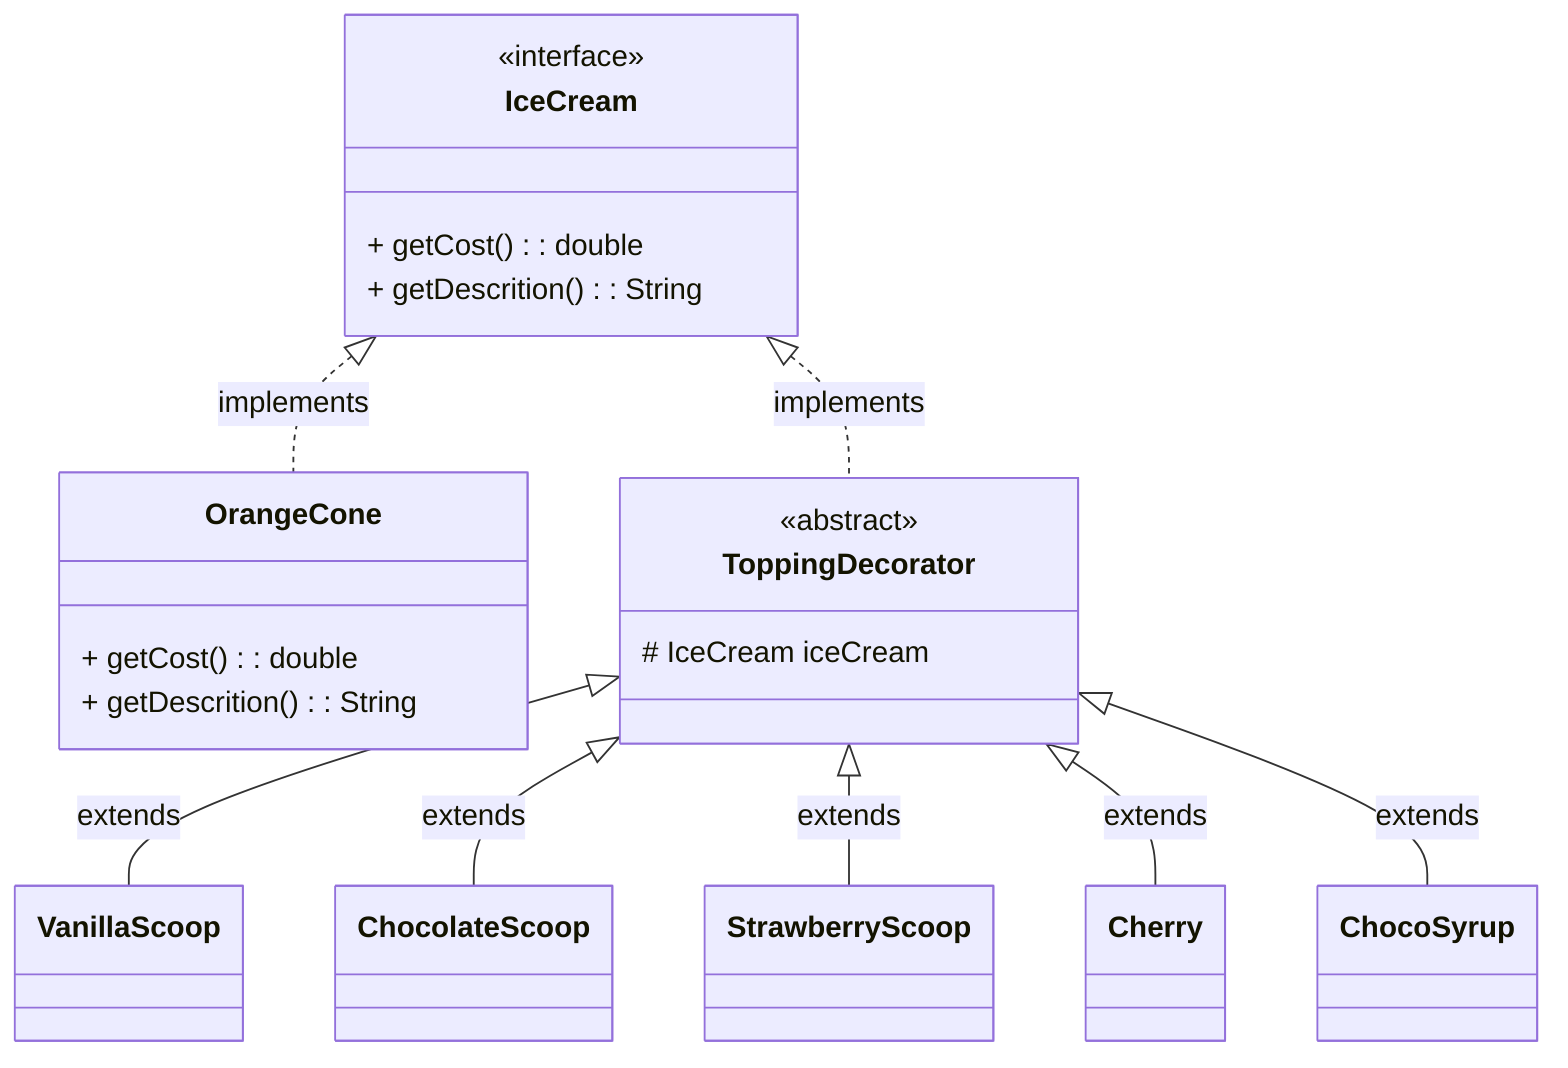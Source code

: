 classDiagram
    class IceCream {
        <<interface>>
        + getCost(): double
        + getDescrition(): String
    }

    class OrangeCone {
        + getCost(): double
        + getDescrition(): String
    }

    class ToppingDecorator {
        <<abstract>>
        # IceCream iceCream
    }

    IceCream <|.. OrangeCone : implements
    IceCream <|.. ToppingDecorator : implements

    ToppingDecorator <|-- VanillaScoop : extends
    ToppingDecorator <|-- ChocolateScoop : extends
    ToppingDecorator <|-- StrawberryScoop : extends
    ToppingDecorator <|-- Cherry : extends
    ToppingDecorator <|-- ChocoSyrup : extends